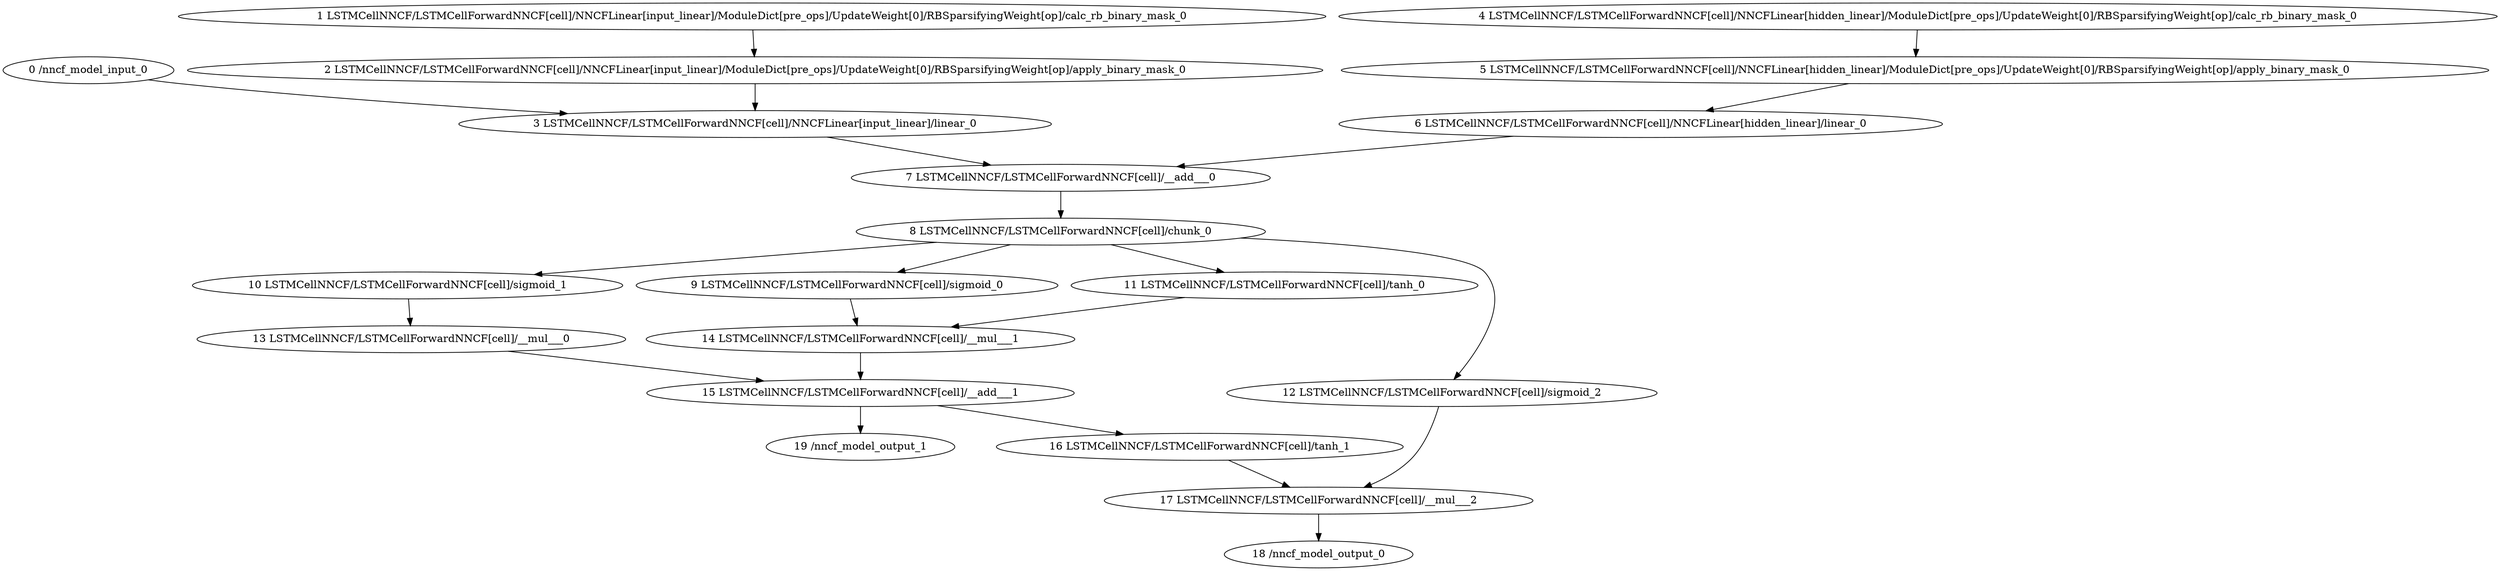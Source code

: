 strict digraph  {
"0 /nncf_model_input_0" [id=0, type=nncf_model_input];
"1 LSTMCellNNCF/LSTMCellForwardNNCF[cell]/NNCFLinear[input_linear]/ModuleDict[pre_ops]/UpdateWeight[0]/RBSparsifyingWeight[op]/calc_rb_binary_mask_0" [id=1, type=calc_rb_binary_mask];
"2 LSTMCellNNCF/LSTMCellForwardNNCF[cell]/NNCFLinear[input_linear]/ModuleDict[pre_ops]/UpdateWeight[0]/RBSparsifyingWeight[op]/apply_binary_mask_0" [id=2, type=apply_binary_mask];
"3 LSTMCellNNCF/LSTMCellForwardNNCF[cell]/NNCFLinear[input_linear]/linear_0" [id=3, type=linear];
"4 LSTMCellNNCF/LSTMCellForwardNNCF[cell]/NNCFLinear[hidden_linear]/ModuleDict[pre_ops]/UpdateWeight[0]/RBSparsifyingWeight[op]/calc_rb_binary_mask_0" [id=4, type=calc_rb_binary_mask];
"5 LSTMCellNNCF/LSTMCellForwardNNCF[cell]/NNCFLinear[hidden_linear]/ModuleDict[pre_ops]/UpdateWeight[0]/RBSparsifyingWeight[op]/apply_binary_mask_0" [id=5, type=apply_binary_mask];
"6 LSTMCellNNCF/LSTMCellForwardNNCF[cell]/NNCFLinear[hidden_linear]/linear_0" [id=6, type=linear];
"7 LSTMCellNNCF/LSTMCellForwardNNCF[cell]/__add___0" [id=7, type=__add__];
"8 LSTMCellNNCF/LSTMCellForwardNNCF[cell]/chunk_0" [id=8, type=chunk];
"9 LSTMCellNNCF/LSTMCellForwardNNCF[cell]/sigmoid_0" [id=9, type=sigmoid];
"10 LSTMCellNNCF/LSTMCellForwardNNCF[cell]/sigmoid_1" [id=10, type=sigmoid];
"11 LSTMCellNNCF/LSTMCellForwardNNCF[cell]/tanh_0" [id=11, type=tanh];
"12 LSTMCellNNCF/LSTMCellForwardNNCF[cell]/sigmoid_2" [id=12, type=sigmoid];
"13 LSTMCellNNCF/LSTMCellForwardNNCF[cell]/__mul___0" [id=13, type=__mul__];
"14 LSTMCellNNCF/LSTMCellForwardNNCF[cell]/__mul___1" [id=14, type=__mul__];
"15 LSTMCellNNCF/LSTMCellForwardNNCF[cell]/__add___1" [id=15, type=__add__];
"16 LSTMCellNNCF/LSTMCellForwardNNCF[cell]/tanh_1" [id=16, type=tanh];
"17 LSTMCellNNCF/LSTMCellForwardNNCF[cell]/__mul___2" [id=17, type=__mul__];
"18 /nncf_model_output_0" [id=18, type=nncf_model_output];
"19 /nncf_model_output_1" [id=19, type=nncf_model_output];
"0 /nncf_model_input_0" -> "3 LSTMCellNNCF/LSTMCellForwardNNCF[cell]/NNCFLinear[input_linear]/linear_0";
"1 LSTMCellNNCF/LSTMCellForwardNNCF[cell]/NNCFLinear[input_linear]/ModuleDict[pre_ops]/UpdateWeight[0]/RBSparsifyingWeight[op]/calc_rb_binary_mask_0" -> "2 LSTMCellNNCF/LSTMCellForwardNNCF[cell]/NNCFLinear[input_linear]/ModuleDict[pre_ops]/UpdateWeight[0]/RBSparsifyingWeight[op]/apply_binary_mask_0";
"2 LSTMCellNNCF/LSTMCellForwardNNCF[cell]/NNCFLinear[input_linear]/ModuleDict[pre_ops]/UpdateWeight[0]/RBSparsifyingWeight[op]/apply_binary_mask_0" -> "3 LSTMCellNNCF/LSTMCellForwardNNCF[cell]/NNCFLinear[input_linear]/linear_0";
"3 LSTMCellNNCF/LSTMCellForwardNNCF[cell]/NNCFLinear[input_linear]/linear_0" -> "7 LSTMCellNNCF/LSTMCellForwardNNCF[cell]/__add___0";
"4 LSTMCellNNCF/LSTMCellForwardNNCF[cell]/NNCFLinear[hidden_linear]/ModuleDict[pre_ops]/UpdateWeight[0]/RBSparsifyingWeight[op]/calc_rb_binary_mask_0" -> "5 LSTMCellNNCF/LSTMCellForwardNNCF[cell]/NNCFLinear[hidden_linear]/ModuleDict[pre_ops]/UpdateWeight[0]/RBSparsifyingWeight[op]/apply_binary_mask_0";
"5 LSTMCellNNCF/LSTMCellForwardNNCF[cell]/NNCFLinear[hidden_linear]/ModuleDict[pre_ops]/UpdateWeight[0]/RBSparsifyingWeight[op]/apply_binary_mask_0" -> "6 LSTMCellNNCF/LSTMCellForwardNNCF[cell]/NNCFLinear[hidden_linear]/linear_0";
"6 LSTMCellNNCF/LSTMCellForwardNNCF[cell]/NNCFLinear[hidden_linear]/linear_0" -> "7 LSTMCellNNCF/LSTMCellForwardNNCF[cell]/__add___0";
"7 LSTMCellNNCF/LSTMCellForwardNNCF[cell]/__add___0" -> "8 LSTMCellNNCF/LSTMCellForwardNNCF[cell]/chunk_0";
"8 LSTMCellNNCF/LSTMCellForwardNNCF[cell]/chunk_0" -> "9 LSTMCellNNCF/LSTMCellForwardNNCF[cell]/sigmoid_0";
"8 LSTMCellNNCF/LSTMCellForwardNNCF[cell]/chunk_0" -> "10 LSTMCellNNCF/LSTMCellForwardNNCF[cell]/sigmoid_1";
"8 LSTMCellNNCF/LSTMCellForwardNNCF[cell]/chunk_0" -> "11 LSTMCellNNCF/LSTMCellForwardNNCF[cell]/tanh_0";
"8 LSTMCellNNCF/LSTMCellForwardNNCF[cell]/chunk_0" -> "12 LSTMCellNNCF/LSTMCellForwardNNCF[cell]/sigmoid_2";
"9 LSTMCellNNCF/LSTMCellForwardNNCF[cell]/sigmoid_0" -> "14 LSTMCellNNCF/LSTMCellForwardNNCF[cell]/__mul___1";
"10 LSTMCellNNCF/LSTMCellForwardNNCF[cell]/sigmoid_1" -> "13 LSTMCellNNCF/LSTMCellForwardNNCF[cell]/__mul___0";
"11 LSTMCellNNCF/LSTMCellForwardNNCF[cell]/tanh_0" -> "14 LSTMCellNNCF/LSTMCellForwardNNCF[cell]/__mul___1";
"12 LSTMCellNNCF/LSTMCellForwardNNCF[cell]/sigmoid_2" -> "17 LSTMCellNNCF/LSTMCellForwardNNCF[cell]/__mul___2";
"13 LSTMCellNNCF/LSTMCellForwardNNCF[cell]/__mul___0" -> "15 LSTMCellNNCF/LSTMCellForwardNNCF[cell]/__add___1";
"14 LSTMCellNNCF/LSTMCellForwardNNCF[cell]/__mul___1" -> "15 LSTMCellNNCF/LSTMCellForwardNNCF[cell]/__add___1";
"15 LSTMCellNNCF/LSTMCellForwardNNCF[cell]/__add___1" -> "16 LSTMCellNNCF/LSTMCellForwardNNCF[cell]/tanh_1";
"15 LSTMCellNNCF/LSTMCellForwardNNCF[cell]/__add___1" -> "19 /nncf_model_output_1";
"16 LSTMCellNNCF/LSTMCellForwardNNCF[cell]/tanh_1" -> "17 LSTMCellNNCF/LSTMCellForwardNNCF[cell]/__mul___2";
"17 LSTMCellNNCF/LSTMCellForwardNNCF[cell]/__mul___2" -> "18 /nncf_model_output_0";
}

